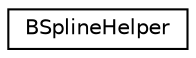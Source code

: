 digraph "Graphical Class Hierarchy"
{
  edge [fontname="Helvetica",fontsize="10",labelfontname="Helvetica",labelfontsize="10"];
  node [fontname="Helvetica",fontsize="10",shape=record];
  rankdir="LR";
  Node0 [label="BSplineHelper",height=0.2,width=0.4,color="black", fillcolor="white", style="filled",URL="$classBSplineHelper.html"];
}
